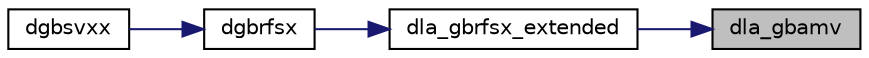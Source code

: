 digraph "dla_gbamv"
{
 // LATEX_PDF_SIZE
  edge [fontname="Helvetica",fontsize="10",labelfontname="Helvetica",labelfontsize="10"];
  node [fontname="Helvetica",fontsize="10",shape=record];
  rankdir="RL";
  Node1 [label="dla_gbamv",height=0.2,width=0.4,color="black", fillcolor="grey75", style="filled", fontcolor="black",tooltip="DLA_GBAMV performs a matrix-vector operation to calculate error bounds."];
  Node1 -> Node2 [dir="back",color="midnightblue",fontsize="10",style="solid",fontname="Helvetica"];
  Node2 [label="dla_gbrfsx_extended",height=0.2,width=0.4,color="black", fillcolor="white", style="filled",URL="$dla__gbrfsx__extended_8f.html#a1520b1b9984236f0315d6fc077e4eb04",tooltip="DLA_GBRFSX_EXTENDED improves the computed solution to a system of linear equations for general banded..."];
  Node2 -> Node3 [dir="back",color="midnightblue",fontsize="10",style="solid",fontname="Helvetica"];
  Node3 [label="dgbrfsx",height=0.2,width=0.4,color="black", fillcolor="white", style="filled",URL="$dgbrfsx_8f.html#ab44677451338eb1a966f510ca0a38d1c",tooltip="DGBRFSX"];
  Node3 -> Node4 [dir="back",color="midnightblue",fontsize="10",style="solid",fontname="Helvetica"];
  Node4 [label="dgbsvxx",height=0.2,width=0.4,color="black", fillcolor="white", style="filled",URL="$dgbsvxx_8f.html#a75860f1c9556e1b735418bb8f9329317",tooltip="DGBSVXX computes the solution to system of linear equations A * X = B for GB matrices"];
}
